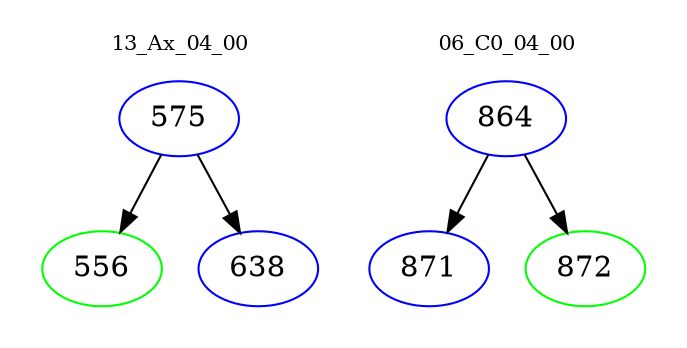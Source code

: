 digraph{
subgraph cluster_0 {
color = white
label = "13_Ax_04_00";
fontsize=10;
T0_575 [label="575", color="blue"]
T0_575 -> T0_556 [color="black"]
T0_556 [label="556", color="green"]
T0_575 -> T0_638 [color="black"]
T0_638 [label="638", color="blue"]
}
subgraph cluster_1 {
color = white
label = "06_C0_04_00";
fontsize=10;
T1_864 [label="864", color="blue"]
T1_864 -> T1_871 [color="black"]
T1_871 [label="871", color="blue"]
T1_864 -> T1_872 [color="black"]
T1_872 [label="872", color="green"]
}
}
